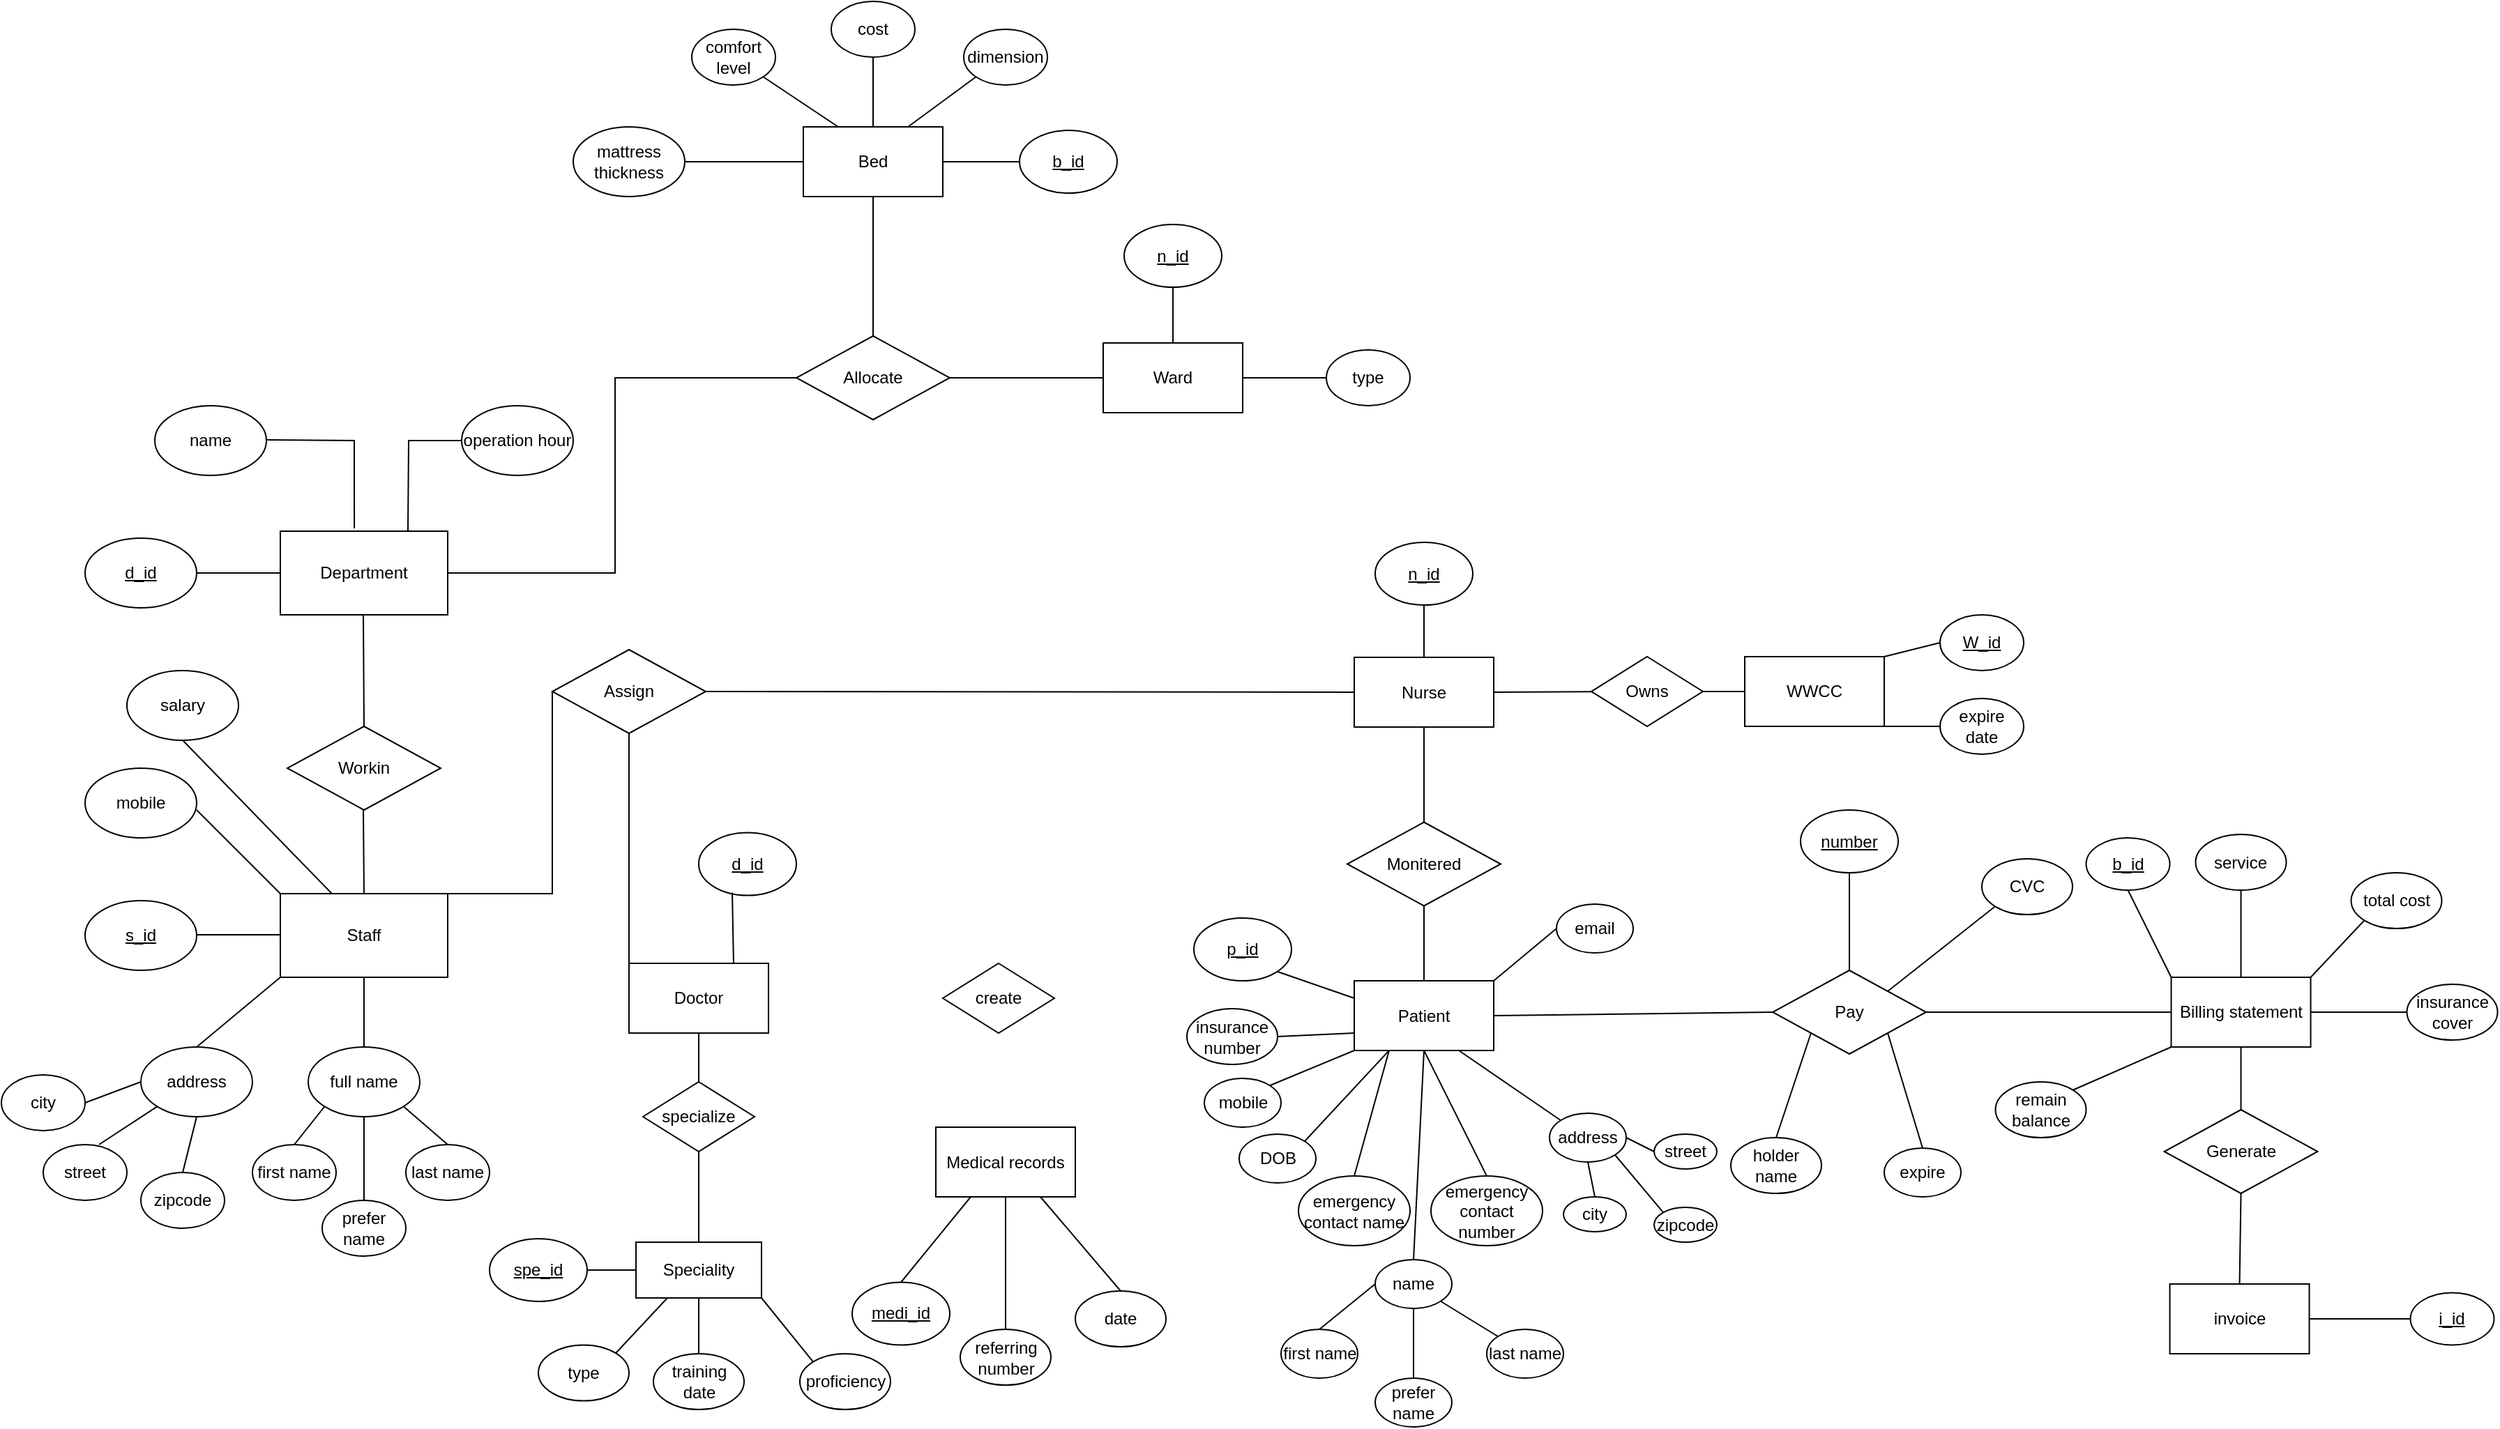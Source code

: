 <mxfile version="24.7.7">
  <diagram name="第 1 页" id="l8nAImhA_V3-tAAv8bX_">
    <mxGraphModel dx="1949" dy="593" grid="1" gridSize="10" guides="1" tooltips="1" connect="1" arrows="1" fold="1" page="1" pageScale="1" pageWidth="827" pageHeight="1169" math="0" shadow="0">
      <root>
        <mxCell id="0" />
        <mxCell id="1" parent="0" />
        <mxCell id="PQxb19GPP4Mwg28GRMJL-1" value="Department" style="rounded=0;whiteSpace=wrap;html=1;" parent="1" vertex="1">
          <mxGeometry x="30" y="510" width="120" height="60" as="geometry" />
        </mxCell>
        <mxCell id="PQxb19GPP4Mwg28GRMJL-2" value="&lt;u&gt;d_id&lt;/u&gt;" style="ellipse;whiteSpace=wrap;html=1;" parent="1" vertex="1">
          <mxGeometry x="-110" y="515" width="80" height="50" as="geometry" />
        </mxCell>
        <mxCell id="PQxb19GPP4Mwg28GRMJL-4" value="" style="endArrow=none;html=1;rounded=0;entryX=0;entryY=0.5;entryDx=0;entryDy=0;exitX=1;exitY=0.5;exitDx=0;exitDy=0;" parent="1" source="PQxb19GPP4Mwg28GRMJL-2" target="PQxb19GPP4Mwg28GRMJL-1" edge="1">
          <mxGeometry width="50" height="50" relative="1" as="geometry">
            <mxPoint x="-20" y="540" as="sourcePoint" />
            <mxPoint x="20" y="539.5" as="targetPoint" />
          </mxGeometry>
        </mxCell>
        <mxCell id="PQxb19GPP4Mwg28GRMJL-5" value="name" style="ellipse;whiteSpace=wrap;html=1;" parent="1" vertex="1">
          <mxGeometry x="-60" y="420" width="80" height="50" as="geometry" />
        </mxCell>
        <mxCell id="PQxb19GPP4Mwg28GRMJL-6" value="" style="endArrow=none;html=1;rounded=0;entryX=0.442;entryY=-0.033;entryDx=0;entryDy=0;exitX=1;exitY=0.5;exitDx=0;exitDy=0;entryPerimeter=0;" parent="1" target="PQxb19GPP4Mwg28GRMJL-1" edge="1">
          <mxGeometry width="50" height="50" relative="1" as="geometry">
            <mxPoint x="20" y="444.5" as="sourcePoint" />
            <mxPoint x="80" y="444.5" as="targetPoint" />
            <Array as="points">
              <mxPoint x="83" y="445" />
            </Array>
          </mxGeometry>
        </mxCell>
        <mxCell id="PQxb19GPP4Mwg28GRMJL-7" value="operation hour" style="ellipse;whiteSpace=wrap;html=1;" parent="1" vertex="1">
          <mxGeometry x="160" y="420" width="80" height="50" as="geometry" />
        </mxCell>
        <mxCell id="PQxb19GPP4Mwg28GRMJL-9" value="" style="endArrow=none;html=1;rounded=0;entryX=0.442;entryY=-0.033;entryDx=0;entryDy=0;exitX=0;exitY=0.5;exitDx=0;exitDy=0;entryPerimeter=0;" parent="1" source="PQxb19GPP4Mwg28GRMJL-7" edge="1">
          <mxGeometry width="50" height="50" relative="1" as="geometry">
            <mxPoint x="58.5" y="446.5" as="sourcePoint" />
            <mxPoint x="121.5" y="510" as="targetPoint" />
            <Array as="points">
              <mxPoint x="122" y="445" />
            </Array>
          </mxGeometry>
        </mxCell>
        <mxCell id="PQxb19GPP4Mwg28GRMJL-10" value="Staff" style="rounded=0;whiteSpace=wrap;html=1;" parent="1" vertex="1">
          <mxGeometry x="30" y="770" width="120" height="60" as="geometry" />
        </mxCell>
        <mxCell id="PQxb19GPP4Mwg28GRMJL-11" value="&lt;u&gt;s_id&lt;/u&gt;" style="ellipse;whiteSpace=wrap;html=1;" parent="1" vertex="1">
          <mxGeometry x="-110" y="775" width="80" height="50" as="geometry" />
        </mxCell>
        <mxCell id="PQxb19GPP4Mwg28GRMJL-12" value="" style="endArrow=none;html=1;rounded=0;entryX=0;entryY=0.5;entryDx=0;entryDy=0;exitX=1;exitY=0.5;exitDx=0;exitDy=0;" parent="1" edge="1">
          <mxGeometry width="50" height="50" relative="1" as="geometry">
            <mxPoint x="-30" y="799.5" as="sourcePoint" />
            <mxPoint x="30" y="799.5" as="targetPoint" />
          </mxGeometry>
        </mxCell>
        <mxCell id="PQxb19GPP4Mwg28GRMJL-13" value="Workin" style="rhombus;whiteSpace=wrap;html=1;" parent="1" vertex="1">
          <mxGeometry x="35" y="650" width="110" height="60" as="geometry" />
        </mxCell>
        <mxCell id="PQxb19GPP4Mwg28GRMJL-14" value="" style="endArrow=none;html=1;rounded=0;exitX=0.5;exitY=0;exitDx=0;exitDy=0;" parent="1" source="PQxb19GPP4Mwg28GRMJL-13" edge="1">
          <mxGeometry width="50" height="50" relative="1" as="geometry">
            <mxPoint x="89.5" y="640" as="sourcePoint" />
            <mxPoint x="89.5" y="570" as="targetPoint" />
          </mxGeometry>
        </mxCell>
        <mxCell id="PQxb19GPP4Mwg28GRMJL-15" value="" style="endArrow=none;html=1;rounded=0;exitX=0.5;exitY=0;exitDx=0;exitDy=0;" parent="1" source="PQxb19GPP4Mwg28GRMJL-10" edge="1">
          <mxGeometry width="50" height="50" relative="1" as="geometry">
            <mxPoint x="90" y="760" as="sourcePoint" />
            <mxPoint x="89.5" y="710" as="targetPoint" />
          </mxGeometry>
        </mxCell>
        <mxCell id="PQxb19GPP4Mwg28GRMJL-16" value="mobile" style="ellipse;whiteSpace=wrap;html=1;" parent="1" vertex="1">
          <mxGeometry x="-110" y="680" width="80" height="50" as="geometry" />
        </mxCell>
        <mxCell id="PQxb19GPP4Mwg28GRMJL-17" value="" style="endArrow=none;html=1;rounded=0;exitX=0;exitY=0;exitDx=0;exitDy=0;" parent="1" source="PQxb19GPP4Mwg28GRMJL-10" edge="1">
          <mxGeometry width="50" height="50" relative="1" as="geometry">
            <mxPoint x="20" y="760" as="sourcePoint" />
            <mxPoint x="-30" y="710" as="targetPoint" />
          </mxGeometry>
        </mxCell>
        <mxCell id="PQxb19GPP4Mwg28GRMJL-18" value="salary" style="ellipse;whiteSpace=wrap;html=1;" parent="1" vertex="1">
          <mxGeometry x="-80" y="610" width="80" height="50" as="geometry" />
        </mxCell>
        <mxCell id="PQxb19GPP4Mwg28GRMJL-19" value="" style="endArrow=none;html=1;rounded=0;exitX=0.308;exitY=0;exitDx=0;exitDy=0;exitPerimeter=0;" parent="1" source="PQxb19GPP4Mwg28GRMJL-10" edge="1">
          <mxGeometry width="50" height="50" relative="1" as="geometry">
            <mxPoint x="20" y="720" as="sourcePoint" />
            <mxPoint x="-40" y="660" as="targetPoint" />
          </mxGeometry>
        </mxCell>
        <mxCell id="PQxb19GPP4Mwg28GRMJL-20" value="address" style="ellipse;whiteSpace=wrap;html=1;" parent="1" vertex="1">
          <mxGeometry x="-70" y="880" width="80" height="50" as="geometry" />
        </mxCell>
        <mxCell id="PQxb19GPP4Mwg28GRMJL-21" value="" style="endArrow=none;html=1;rounded=0;entryX=0;entryY=1;entryDx=0;entryDy=0;" parent="1" target="PQxb19GPP4Mwg28GRMJL-10" edge="1">
          <mxGeometry width="50" height="50" relative="1" as="geometry">
            <mxPoint x="-30" y="880" as="sourcePoint" />
            <mxPoint x="20" y="830" as="targetPoint" />
          </mxGeometry>
        </mxCell>
        <mxCell id="PQxb19GPP4Mwg28GRMJL-22" value="city" style="ellipse;whiteSpace=wrap;html=1;" parent="1" vertex="1">
          <mxGeometry x="-170" y="900" width="60" height="40" as="geometry" />
        </mxCell>
        <mxCell id="PQxb19GPP4Mwg28GRMJL-23" value="street" style="ellipse;whiteSpace=wrap;html=1;" parent="1" vertex="1">
          <mxGeometry x="-140" y="950" width="60" height="40" as="geometry" />
        </mxCell>
        <mxCell id="PQxb19GPP4Mwg28GRMJL-24" value="zipcode" style="ellipse;whiteSpace=wrap;html=1;" parent="1" vertex="1">
          <mxGeometry x="-70" y="970" width="60" height="40" as="geometry" />
        </mxCell>
        <mxCell id="PQxb19GPP4Mwg28GRMJL-25" value="" style="endArrow=none;html=1;rounded=0;entryX=0;entryY=0.5;entryDx=0;entryDy=0;" parent="1" target="PQxb19GPP4Mwg28GRMJL-20" edge="1">
          <mxGeometry width="50" height="50" relative="1" as="geometry">
            <mxPoint x="-110" y="920" as="sourcePoint" />
            <mxPoint x="-60" y="870" as="targetPoint" />
          </mxGeometry>
        </mxCell>
        <mxCell id="PQxb19GPP4Mwg28GRMJL-26" value="" style="endArrow=none;html=1;rounded=0;entryX=0;entryY=1;entryDx=0;entryDy=0;" parent="1" target="PQxb19GPP4Mwg28GRMJL-20" edge="1">
          <mxGeometry width="50" height="50" relative="1" as="geometry">
            <mxPoint x="-100" y="950" as="sourcePoint" />
            <mxPoint x="-60" y="935" as="targetPoint" />
          </mxGeometry>
        </mxCell>
        <mxCell id="PQxb19GPP4Mwg28GRMJL-28" value="" style="endArrow=none;html=1;rounded=0;entryX=0.5;entryY=1;entryDx=0;entryDy=0;exitX=0.5;exitY=0;exitDx=0;exitDy=0;" parent="1" source="PQxb19GPP4Mwg28GRMJL-24" target="PQxb19GPP4Mwg28GRMJL-20" edge="1">
          <mxGeometry width="50" height="50" relative="1" as="geometry">
            <mxPoint x="30" y="990" as="sourcePoint" />
            <mxPoint x="80" y="940" as="targetPoint" />
          </mxGeometry>
        </mxCell>
        <mxCell id="PQxb19GPP4Mwg28GRMJL-29" value="full name" style="ellipse;whiteSpace=wrap;html=1;" parent="1" vertex="1">
          <mxGeometry x="50" y="880" width="80" height="50" as="geometry" />
        </mxCell>
        <mxCell id="PQxb19GPP4Mwg28GRMJL-30" value="" style="endArrow=none;html=1;rounded=0;entryX=0.5;entryY=1;entryDx=0;entryDy=0;exitX=0.5;exitY=0;exitDx=0;exitDy=0;" parent="1" source="PQxb19GPP4Mwg28GRMJL-29" target="PQxb19GPP4Mwg28GRMJL-10" edge="1">
          <mxGeometry width="50" height="50" relative="1" as="geometry">
            <mxPoint x="150" y="880" as="sourcePoint" />
            <mxPoint x="200" y="830" as="targetPoint" />
          </mxGeometry>
        </mxCell>
        <mxCell id="PQxb19GPP4Mwg28GRMJL-31" value="first name" style="ellipse;whiteSpace=wrap;html=1;" parent="1" vertex="1">
          <mxGeometry x="10" y="950" width="60" height="40" as="geometry" />
        </mxCell>
        <mxCell id="PQxb19GPP4Mwg28GRMJL-32" value="" style="endArrow=none;html=1;rounded=0;exitX=0.5;exitY=0;exitDx=0;exitDy=0;entryX=0;entryY=1;entryDx=0;entryDy=0;" parent="1" source="PQxb19GPP4Mwg28GRMJL-31" target="PQxb19GPP4Mwg28GRMJL-29" edge="1">
          <mxGeometry width="50" height="50" relative="1" as="geometry">
            <mxPoint x="200" y="970" as="sourcePoint" />
            <mxPoint x="250" y="920" as="targetPoint" />
          </mxGeometry>
        </mxCell>
        <mxCell id="PQxb19GPP4Mwg28GRMJL-33" value="last name" style="ellipse;whiteSpace=wrap;html=1;" parent="1" vertex="1">
          <mxGeometry x="120" y="950" width="60" height="40" as="geometry" />
        </mxCell>
        <mxCell id="PQxb19GPP4Mwg28GRMJL-34" value="" style="endArrow=none;html=1;rounded=0;entryX=1;entryY=1;entryDx=0;entryDy=0;exitX=0.5;exitY=0;exitDx=0;exitDy=0;" parent="1" source="PQxb19GPP4Mwg28GRMJL-33" target="PQxb19GPP4Mwg28GRMJL-29" edge="1">
          <mxGeometry width="50" height="50" relative="1" as="geometry">
            <mxPoint x="190" y="930" as="sourcePoint" />
            <mxPoint x="240" y="880" as="targetPoint" />
          </mxGeometry>
        </mxCell>
        <mxCell id="PQxb19GPP4Mwg28GRMJL-35" value="prefer name" style="ellipse;whiteSpace=wrap;html=1;" parent="1" vertex="1">
          <mxGeometry x="60" y="990" width="60" height="40" as="geometry" />
        </mxCell>
        <mxCell id="PQxb19GPP4Mwg28GRMJL-36" value="" style="endArrow=none;html=1;rounded=0;entryX=0.5;entryY=1;entryDx=0;entryDy=0;exitX=0.5;exitY=0;exitDx=0;exitDy=0;" parent="1" source="PQxb19GPP4Mwg28GRMJL-35" target="PQxb19GPP4Mwg28GRMJL-29" edge="1">
          <mxGeometry width="50" height="50" relative="1" as="geometry">
            <mxPoint x="60" y="1000" as="sourcePoint" />
            <mxPoint x="110" y="950" as="targetPoint" />
          </mxGeometry>
        </mxCell>
        <mxCell id="PQxb19GPP4Mwg28GRMJL-37" value="Assign" style="rhombus;whiteSpace=wrap;html=1;" parent="1" vertex="1">
          <mxGeometry x="225" y="595" width="110" height="60" as="geometry" />
        </mxCell>
        <mxCell id="PQxb19GPP4Mwg28GRMJL-39" value="Nurse" style="rounded=0;whiteSpace=wrap;html=1;" parent="1" vertex="1">
          <mxGeometry x="800" y="600.5" width="100" height="50" as="geometry" />
        </mxCell>
        <mxCell id="PQxb19GPP4Mwg28GRMJL-40" value="" style="endArrow=none;html=1;rounded=0;entryX=0;entryY=0.5;entryDx=0;entryDy=0;exitX=1;exitY=0.5;exitDx=0;exitDy=0;" parent="1" source="PQxb19GPP4Mwg28GRMJL-37" target="PQxb19GPP4Mwg28GRMJL-39" edge="1">
          <mxGeometry width="50" height="50" relative="1" as="geometry">
            <mxPoint x="340" y="650" as="sourcePoint" />
            <mxPoint x="390" y="600" as="targetPoint" />
          </mxGeometry>
        </mxCell>
        <mxCell id="PQxb19GPP4Mwg28GRMJL-41" value="&lt;u&gt;n_id&lt;/u&gt;" style="ellipse;whiteSpace=wrap;html=1;" parent="1" vertex="1">
          <mxGeometry x="815" y="518" width="70" height="45" as="geometry" />
        </mxCell>
        <mxCell id="PQxb19GPP4Mwg28GRMJL-42" value="" style="endArrow=none;html=1;rounded=0;entryX=0.5;entryY=1;entryDx=0;entryDy=0;exitX=0.5;exitY=0;exitDx=0;exitDy=0;" parent="1" source="PQxb19GPP4Mwg28GRMJL-39" target="PQxb19GPP4Mwg28GRMJL-41" edge="1">
          <mxGeometry width="50" height="50" relative="1" as="geometry">
            <mxPoint x="710" y="580.5" as="sourcePoint" />
            <mxPoint x="760" y="530.5" as="targetPoint" />
          </mxGeometry>
        </mxCell>
        <mxCell id="PQxb19GPP4Mwg28GRMJL-43" value="WWCC" style="rounded=0;whiteSpace=wrap;html=1;" parent="1" vertex="1">
          <mxGeometry x="1080" y="600" width="100" height="50" as="geometry" />
        </mxCell>
        <mxCell id="PQxb19GPP4Mwg28GRMJL-45" value="&lt;u&gt;W_id&lt;/u&gt;" style="ellipse;whiteSpace=wrap;html=1;" parent="1" vertex="1">
          <mxGeometry x="1220" y="570" width="60" height="40" as="geometry" />
        </mxCell>
        <mxCell id="PQxb19GPP4Mwg28GRMJL-46" value="" style="endArrow=none;html=1;rounded=0;exitX=1;exitY=0;exitDx=0;exitDy=0;entryX=0;entryY=0.5;entryDx=0;entryDy=0;" parent="1" source="PQxb19GPP4Mwg28GRMJL-43" target="PQxb19GPP4Mwg28GRMJL-45" edge="1">
          <mxGeometry width="50" height="50" relative="1" as="geometry">
            <mxPoint x="1110" y="550" as="sourcePoint" />
            <mxPoint x="1160" y="500" as="targetPoint" />
          </mxGeometry>
        </mxCell>
        <mxCell id="PQxb19GPP4Mwg28GRMJL-47" value="expire date" style="ellipse;whiteSpace=wrap;html=1;" parent="1" vertex="1">
          <mxGeometry x="1220" y="630" width="60" height="40" as="geometry" />
        </mxCell>
        <mxCell id="PQxb19GPP4Mwg28GRMJL-48" value="" style="endArrow=none;html=1;rounded=0;exitX=1;exitY=1;exitDx=0;exitDy=0;entryX=0;entryY=0.5;entryDx=0;entryDy=0;" parent="1" source="PQxb19GPP4Mwg28GRMJL-43" target="PQxb19GPP4Mwg28GRMJL-47" edge="1">
          <mxGeometry width="50" height="50" relative="1" as="geometry">
            <mxPoint x="1040" y="840" as="sourcePoint" />
            <mxPoint x="1090" y="790" as="targetPoint" />
          </mxGeometry>
        </mxCell>
        <mxCell id="PQxb19GPP4Mwg28GRMJL-49" value="Doctor" style="rounded=0;whiteSpace=wrap;html=1;" parent="1" vertex="1">
          <mxGeometry x="280" y="820" width="100" height="50" as="geometry" />
        </mxCell>
        <mxCell id="PQxb19GPP4Mwg28GRMJL-50" value="&lt;u&gt;d_id&lt;/u&gt;" style="ellipse;whiteSpace=wrap;html=1;" parent="1" vertex="1">
          <mxGeometry x="330" y="726.25" width="70" height="45" as="geometry" />
        </mxCell>
        <mxCell id="PQxb19GPP4Mwg28GRMJL-52" value="" style="endArrow=none;html=1;rounded=0;exitX=0.75;exitY=0;exitDx=0;exitDy=0;entryX=0.343;entryY=0.956;entryDx=0;entryDy=0;entryPerimeter=0;" parent="1" source="PQxb19GPP4Mwg28GRMJL-49" target="PQxb19GPP4Mwg28GRMJL-50" edge="1">
          <mxGeometry width="50" height="50" relative="1" as="geometry">
            <mxPoint x="510" y="860" as="sourcePoint" />
            <mxPoint x="560" y="810" as="targetPoint" />
          </mxGeometry>
        </mxCell>
        <mxCell id="PQxb19GPP4Mwg28GRMJL-53" value="Owns" style="rhombus;whiteSpace=wrap;html=1;" parent="1" vertex="1">
          <mxGeometry x="970" y="600" width="80" height="50" as="geometry" />
        </mxCell>
        <mxCell id="PQxb19GPP4Mwg28GRMJL-54" value="" style="endArrow=none;html=1;rounded=0;exitX=1;exitY=0.5;exitDx=0;exitDy=0;" parent="1" source="PQxb19GPP4Mwg28GRMJL-39" target="PQxb19GPP4Mwg28GRMJL-53" edge="1">
          <mxGeometry width="50" height="50" relative="1" as="geometry">
            <mxPoint x="550" y="730" as="sourcePoint" />
            <mxPoint x="600" y="680" as="targetPoint" />
          </mxGeometry>
        </mxCell>
        <mxCell id="PQxb19GPP4Mwg28GRMJL-55" value="" style="endArrow=none;html=1;rounded=0;exitX=1;exitY=0.5;exitDx=0;exitDy=0;entryX=0;entryY=0.5;entryDx=0;entryDy=0;" parent="1" source="PQxb19GPP4Mwg28GRMJL-53" target="PQxb19GPP4Mwg28GRMJL-43" edge="1">
          <mxGeometry width="50" height="50" relative="1" as="geometry">
            <mxPoint x="1070" y="710" as="sourcePoint" />
            <mxPoint x="1110" y="710" as="targetPoint" />
          </mxGeometry>
        </mxCell>
        <mxCell id="PQxb19GPP4Mwg28GRMJL-56" value="specialize" style="rhombus;whiteSpace=wrap;html=1;" parent="1" vertex="1">
          <mxGeometry x="290" y="905" width="80" height="50" as="geometry" />
        </mxCell>
        <mxCell id="PQxb19GPP4Mwg28GRMJL-57" value="" style="endArrow=none;html=1;rounded=0;exitX=0.5;exitY=1;exitDx=0;exitDy=0;entryX=0.5;entryY=0;entryDx=0;entryDy=0;" parent="1" source="PQxb19GPP4Mwg28GRMJL-49" target="PQxb19GPP4Mwg28GRMJL-56" edge="1">
          <mxGeometry width="50" height="50" relative="1" as="geometry">
            <mxPoint x="300" y="1020" as="sourcePoint" />
            <mxPoint x="350" y="970" as="targetPoint" />
          </mxGeometry>
        </mxCell>
        <mxCell id="PQxb19GPP4Mwg28GRMJL-58" value="Speciality" style="rounded=0;whiteSpace=wrap;html=1;" parent="1" vertex="1">
          <mxGeometry x="285" y="1020" width="90" height="40" as="geometry" />
        </mxCell>
        <mxCell id="PQxb19GPP4Mwg28GRMJL-59" value="" style="endArrow=none;html=1;rounded=0;entryX=0.5;entryY=1;entryDx=0;entryDy=0;exitX=0.5;exitY=0;exitDx=0;exitDy=0;" parent="1" source="PQxb19GPP4Mwg28GRMJL-58" target="PQxb19GPP4Mwg28GRMJL-56" edge="1">
          <mxGeometry width="50" height="50" relative="1" as="geometry">
            <mxPoint x="210" y="1090" as="sourcePoint" />
            <mxPoint x="260" y="1040" as="targetPoint" />
          </mxGeometry>
        </mxCell>
        <mxCell id="PQxb19GPP4Mwg28GRMJL-60" value="&lt;u&gt;spe_id&lt;/u&gt;" style="ellipse;whiteSpace=wrap;html=1;" parent="1" vertex="1">
          <mxGeometry x="180" y="1017.5" width="70" height="45" as="geometry" />
        </mxCell>
        <mxCell id="PQxb19GPP4Mwg28GRMJL-61" value="" style="endArrow=none;html=1;rounded=0;exitX=1;exitY=0.5;exitDx=0;exitDy=0;entryX=0;entryY=0.5;entryDx=0;entryDy=0;" parent="1" source="PQxb19GPP4Mwg28GRMJL-60" target="PQxb19GPP4Mwg28GRMJL-58" edge="1">
          <mxGeometry width="50" height="50" relative="1" as="geometry">
            <mxPoint x="280" y="1140" as="sourcePoint" />
            <mxPoint x="330" y="1090" as="targetPoint" />
          </mxGeometry>
        </mxCell>
        <mxCell id="PQxb19GPP4Mwg28GRMJL-63" value="type" style="ellipse;whiteSpace=wrap;html=1;" parent="1" vertex="1">
          <mxGeometry x="215" y="1093.75" width="65" height="40" as="geometry" />
        </mxCell>
        <mxCell id="PQxb19GPP4Mwg28GRMJL-64" value="" style="endArrow=none;html=1;rounded=0;exitX=1;exitY=0;exitDx=0;exitDy=0;entryX=0.25;entryY=1;entryDx=0;entryDy=0;" parent="1" source="PQxb19GPP4Mwg28GRMJL-63" target="PQxb19GPP4Mwg28GRMJL-58" edge="1">
          <mxGeometry width="50" height="50" relative="1" as="geometry">
            <mxPoint x="420" y="1150" as="sourcePoint" />
            <mxPoint x="470" y="1100" as="targetPoint" />
          </mxGeometry>
        </mxCell>
        <mxCell id="PQxb19GPP4Mwg28GRMJL-65" value="training date" style="ellipse;whiteSpace=wrap;html=1;" parent="1" vertex="1">
          <mxGeometry x="297.5" y="1100" width="65" height="40" as="geometry" />
        </mxCell>
        <mxCell id="PQxb19GPP4Mwg28GRMJL-66" value="" style="endArrow=none;html=1;rounded=0;exitX=0.5;exitY=1;exitDx=0;exitDy=0;entryX=0.5;entryY=0;entryDx=0;entryDy=0;" parent="1" source="PQxb19GPP4Mwg28GRMJL-58" target="PQxb19GPP4Mwg28GRMJL-65" edge="1">
          <mxGeometry width="50" height="50" relative="1" as="geometry">
            <mxPoint x="490" y="1120" as="sourcePoint" />
            <mxPoint x="540" y="1070" as="targetPoint" />
          </mxGeometry>
        </mxCell>
        <mxCell id="PQxb19GPP4Mwg28GRMJL-67" value="proficiency" style="ellipse;whiteSpace=wrap;html=1;" parent="1" vertex="1">
          <mxGeometry x="402.5" y="1100" width="65" height="40" as="geometry" />
        </mxCell>
        <mxCell id="PQxb19GPP4Mwg28GRMJL-68" value="" style="endArrow=none;html=1;rounded=0;exitX=1;exitY=1;exitDx=0;exitDy=0;entryX=0;entryY=0;entryDx=0;entryDy=0;" parent="1" source="PQxb19GPP4Mwg28GRMJL-58" target="PQxb19GPP4Mwg28GRMJL-67" edge="1">
          <mxGeometry width="50" height="50" relative="1" as="geometry">
            <mxPoint x="480" y="1050" as="sourcePoint" />
            <mxPoint x="530" y="1000" as="targetPoint" />
          </mxGeometry>
        </mxCell>
        <mxCell id="Fp78hbJ8yBMcF1NIp28f-1" value="Allocate" style="rhombus;whiteSpace=wrap;html=1;" parent="1" vertex="1">
          <mxGeometry x="400" y="370" width="110" height="60" as="geometry" />
        </mxCell>
        <mxCell id="Fp78hbJ8yBMcF1NIp28f-2" value="" style="endArrow=none;html=1;rounded=0;exitX=1;exitY=0.5;exitDx=0;exitDy=0;entryX=0;entryY=0.5;entryDx=0;entryDy=0;" parent="1" source="PQxb19GPP4Mwg28GRMJL-1" target="Fp78hbJ8yBMcF1NIp28f-1" edge="1">
          <mxGeometry width="50" height="50" relative="1" as="geometry">
            <mxPoint x="210" y="550" as="sourcePoint" />
            <mxPoint x="260" y="500" as="targetPoint" />
            <Array as="points">
              <mxPoint x="270" y="540" />
              <mxPoint x="270" y="400" />
            </Array>
          </mxGeometry>
        </mxCell>
        <mxCell id="Fp78hbJ8yBMcF1NIp28f-3" value="Ward" style="rounded=0;whiteSpace=wrap;html=1;" parent="1" vertex="1">
          <mxGeometry x="620" y="375" width="100" height="50" as="geometry" />
        </mxCell>
        <mxCell id="Fp78hbJ8yBMcF1NIp28f-4" value="" style="endArrow=none;html=1;rounded=0;exitX=1;exitY=0.5;exitDx=0;exitDy=0;entryX=0;entryY=0.5;entryDx=0;entryDy=0;" parent="1" source="Fp78hbJ8yBMcF1NIp28f-1" target="Fp78hbJ8yBMcF1NIp28f-3" edge="1">
          <mxGeometry width="50" height="50" relative="1" as="geometry">
            <mxPoint x="520" y="300" as="sourcePoint" />
            <mxPoint x="570" y="250" as="targetPoint" />
          </mxGeometry>
        </mxCell>
        <mxCell id="Fp78hbJ8yBMcF1NIp28f-5" value="&lt;u&gt;n_id&lt;/u&gt;" style="ellipse;whiteSpace=wrap;html=1;" parent="1" vertex="1">
          <mxGeometry x="635" y="290" width="70" height="45" as="geometry" />
        </mxCell>
        <mxCell id="Fp78hbJ8yBMcF1NIp28f-6" value="" style="endArrow=none;html=1;rounded=0;exitX=0.5;exitY=0;exitDx=0;exitDy=0;entryX=0.5;entryY=1;entryDx=0;entryDy=0;" parent="1" source="Fp78hbJ8yBMcF1NIp28f-3" target="Fp78hbJ8yBMcF1NIp28f-5" edge="1">
          <mxGeometry width="50" height="50" relative="1" as="geometry">
            <mxPoint x="470" y="330" as="sourcePoint" />
            <mxPoint x="520" y="280" as="targetPoint" />
          </mxGeometry>
        </mxCell>
        <mxCell id="Fp78hbJ8yBMcF1NIp28f-7" value="type" style="ellipse;whiteSpace=wrap;html=1;" parent="1" vertex="1">
          <mxGeometry x="780" y="380" width="60" height="40" as="geometry" />
        </mxCell>
        <mxCell id="Fp78hbJ8yBMcF1NIp28f-8" value="" style="endArrow=none;html=1;rounded=0;exitX=1;exitY=0.5;exitDx=0;exitDy=0;entryX=0;entryY=0.5;entryDx=0;entryDy=0;" parent="1" source="Fp78hbJ8yBMcF1NIp28f-3" target="Fp78hbJ8yBMcF1NIp28f-7" edge="1">
          <mxGeometry width="50" height="50" relative="1" as="geometry">
            <mxPoint x="740" y="360" as="sourcePoint" />
            <mxPoint x="790" y="310" as="targetPoint" />
          </mxGeometry>
        </mxCell>
        <mxCell id="Fp78hbJ8yBMcF1NIp28f-9" value="Bed" style="rounded=0;whiteSpace=wrap;html=1;" parent="1" vertex="1">
          <mxGeometry x="405" y="220" width="100" height="50" as="geometry" />
        </mxCell>
        <mxCell id="Fp78hbJ8yBMcF1NIp28f-10" value="" style="endArrow=none;html=1;rounded=0;exitX=0.5;exitY=0;exitDx=0;exitDy=0;entryX=0.5;entryY=1;entryDx=0;entryDy=0;" parent="1" source="Fp78hbJ8yBMcF1NIp28f-1" target="Fp78hbJ8yBMcF1NIp28f-9" edge="1">
          <mxGeometry width="50" height="50" relative="1" as="geometry">
            <mxPoint x="260" y="350" as="sourcePoint" />
            <mxPoint x="310" y="300" as="targetPoint" />
          </mxGeometry>
        </mxCell>
        <mxCell id="Fp78hbJ8yBMcF1NIp28f-11" value="&lt;u&gt;b_id&lt;/u&gt;" style="ellipse;whiteSpace=wrap;html=1;" parent="1" vertex="1">
          <mxGeometry x="560" y="222.5" width="70" height="45" as="geometry" />
        </mxCell>
        <mxCell id="Fp78hbJ8yBMcF1NIp28f-13" value="" style="endArrow=none;html=1;rounded=0;exitX=1;exitY=0.5;exitDx=0;exitDy=0;entryX=0;entryY=0.5;entryDx=0;entryDy=0;" parent="1" source="Fp78hbJ8yBMcF1NIp28f-9" target="Fp78hbJ8yBMcF1NIp28f-11" edge="1">
          <mxGeometry width="50" height="50" relative="1" as="geometry">
            <mxPoint x="470" y="170" as="sourcePoint" />
            <mxPoint x="520" y="120" as="targetPoint" />
          </mxGeometry>
        </mxCell>
        <mxCell id="Fp78hbJ8yBMcF1NIp28f-14" value="dimension" style="ellipse;whiteSpace=wrap;html=1;" parent="1" vertex="1">
          <mxGeometry x="520" y="150" width="60" height="40" as="geometry" />
        </mxCell>
        <mxCell id="Fp78hbJ8yBMcF1NIp28f-15" value="" style="endArrow=none;html=1;rounded=0;exitX=0.75;exitY=0;exitDx=0;exitDy=0;entryX=0;entryY=1;entryDx=0;entryDy=0;" parent="1" source="Fp78hbJ8yBMcF1NIp28f-9" target="Fp78hbJ8yBMcF1NIp28f-14" edge="1">
          <mxGeometry width="50" height="50" relative="1" as="geometry">
            <mxPoint x="350" y="180" as="sourcePoint" />
            <mxPoint x="400" y="130" as="targetPoint" />
          </mxGeometry>
        </mxCell>
        <mxCell id="Fp78hbJ8yBMcF1NIp28f-16" value="cost" style="ellipse;whiteSpace=wrap;html=1;" parent="1" vertex="1">
          <mxGeometry x="425" y="130" width="60" height="40" as="geometry" />
        </mxCell>
        <mxCell id="Fp78hbJ8yBMcF1NIp28f-17" value="" style="endArrow=none;html=1;rounded=0;exitX=0.5;exitY=0;exitDx=0;exitDy=0;entryX=0.5;entryY=1;entryDx=0;entryDy=0;" parent="1" source="Fp78hbJ8yBMcF1NIp28f-9" target="Fp78hbJ8yBMcF1NIp28f-16" edge="1">
          <mxGeometry width="50" height="50" relative="1" as="geometry">
            <mxPoint x="330" y="230" as="sourcePoint" />
            <mxPoint x="380" y="180" as="targetPoint" />
          </mxGeometry>
        </mxCell>
        <mxCell id="Fp78hbJ8yBMcF1NIp28f-18" value="comfort level" style="ellipse;whiteSpace=wrap;html=1;" parent="1" vertex="1">
          <mxGeometry x="325" y="150" width="60" height="40" as="geometry" />
        </mxCell>
        <mxCell id="Fp78hbJ8yBMcF1NIp28f-19" value="" style="endArrow=none;html=1;rounded=0;exitX=0.25;exitY=0;exitDx=0;exitDy=0;entryX=1;entryY=1;entryDx=0;entryDy=0;" parent="1" source="Fp78hbJ8yBMcF1NIp28f-9" target="Fp78hbJ8yBMcF1NIp28f-18" edge="1">
          <mxGeometry width="50" height="50" relative="1" as="geometry">
            <mxPoint x="260" y="270" as="sourcePoint" />
            <mxPoint x="310" y="220" as="targetPoint" />
          </mxGeometry>
        </mxCell>
        <mxCell id="Fp78hbJ8yBMcF1NIp28f-20" value="mattress thickness" style="ellipse;whiteSpace=wrap;html=1;" parent="1" vertex="1">
          <mxGeometry x="240" y="220" width="80" height="50" as="geometry" />
        </mxCell>
        <mxCell id="Fp78hbJ8yBMcF1NIp28f-21" value="" style="endArrow=none;html=1;rounded=0;exitX=1;exitY=0.5;exitDx=0;exitDy=0;entryX=0;entryY=0.5;entryDx=0;entryDy=0;" parent="1" source="Fp78hbJ8yBMcF1NIp28f-20" target="Fp78hbJ8yBMcF1NIp28f-9" edge="1">
          <mxGeometry width="50" height="50" relative="1" as="geometry">
            <mxPoint x="360" y="350" as="sourcePoint" />
            <mxPoint x="410" y="300" as="targetPoint" />
          </mxGeometry>
        </mxCell>
        <mxCell id="Fp78hbJ8yBMcF1NIp28f-22" value="Patient" style="rounded=0;whiteSpace=wrap;html=1;" parent="1" vertex="1">
          <mxGeometry x="800" y="832.5" width="100" height="50" as="geometry" />
        </mxCell>
        <mxCell id="Fp78hbJ8yBMcF1NIp28f-23" value="Monitered" style="rhombus;whiteSpace=wrap;html=1;" parent="1" vertex="1">
          <mxGeometry x="795" y="718.75" width="110" height="60" as="geometry" />
        </mxCell>
        <mxCell id="Fp78hbJ8yBMcF1NIp28f-25" value="&lt;u&gt;p_id&lt;/u&gt;" style="ellipse;whiteSpace=wrap;html=1;" parent="1" vertex="1">
          <mxGeometry x="685" y="787.5" width="70" height="45" as="geometry" />
        </mxCell>
        <mxCell id="Fp78hbJ8yBMcF1NIp28f-26" value="" style="endArrow=none;html=1;rounded=0;exitX=1;exitY=1;exitDx=0;exitDy=0;entryX=0;entryY=0.25;entryDx=0;entryDy=0;" parent="1" source="Fp78hbJ8yBMcF1NIp28f-25" target="Fp78hbJ8yBMcF1NIp28f-22" edge="1">
          <mxGeometry width="50" height="50" relative="1" as="geometry">
            <mxPoint x="755" y="942.5" as="sourcePoint" />
            <mxPoint x="805" y="892.5" as="targetPoint" />
          </mxGeometry>
        </mxCell>
        <mxCell id="Fp78hbJ8yBMcF1NIp28f-27" value="insurance number" style="ellipse;whiteSpace=wrap;html=1;" parent="1" vertex="1">
          <mxGeometry x="680" y="852.5" width="65" height="40" as="geometry" />
        </mxCell>
        <mxCell id="Fp78hbJ8yBMcF1NIp28f-28" value="" style="endArrow=none;html=1;rounded=0;entryX=0;entryY=0.75;entryDx=0;entryDy=0;exitX=1;exitY=0.5;exitDx=0;exitDy=0;" parent="1" source="Fp78hbJ8yBMcF1NIp28f-27" target="Fp78hbJ8yBMcF1NIp28f-22" edge="1">
          <mxGeometry width="50" height="50" relative="1" as="geometry">
            <mxPoint x="735" y="972.5" as="sourcePoint" />
            <mxPoint x="785" y="922.5" as="targetPoint" />
          </mxGeometry>
        </mxCell>
        <mxCell id="Fp78hbJ8yBMcF1NIp28f-29" value="" style="endArrow=none;html=1;rounded=0;exitX=0.5;exitY=1;exitDx=0;exitDy=0;entryX=0.5;entryY=0;entryDx=0;entryDy=0;" parent="1" source="Fp78hbJ8yBMcF1NIp28f-23" target="Fp78hbJ8yBMcF1NIp28f-22" edge="1">
          <mxGeometry width="50" height="50" relative="1" as="geometry">
            <mxPoint x="895" y="782.5" as="sourcePoint" />
            <mxPoint x="945" y="732.5" as="targetPoint" />
          </mxGeometry>
        </mxCell>
        <mxCell id="Fp78hbJ8yBMcF1NIp28f-30" value="mobile" style="ellipse;whiteSpace=wrap;html=1;" parent="1" vertex="1">
          <mxGeometry x="692.5" y="902.5" width="55" height="35" as="geometry" />
        </mxCell>
        <mxCell id="Fp78hbJ8yBMcF1NIp28f-31" value="" style="endArrow=none;html=1;rounded=0;exitX=1;exitY=0;exitDx=0;exitDy=0;entryX=0;entryY=1;entryDx=0;entryDy=0;" parent="1" source="Fp78hbJ8yBMcF1NIp28f-30" target="Fp78hbJ8yBMcF1NIp28f-22" edge="1">
          <mxGeometry width="50" height="50" relative="1" as="geometry">
            <mxPoint x="825" y="962.5" as="sourcePoint" />
            <mxPoint x="875" y="912.5" as="targetPoint" />
          </mxGeometry>
        </mxCell>
        <mxCell id="Fp78hbJ8yBMcF1NIp28f-32" value="DOB" style="ellipse;whiteSpace=wrap;html=1;" parent="1" vertex="1">
          <mxGeometry x="717.5" y="942.5" width="55" height="35" as="geometry" />
        </mxCell>
        <mxCell id="Fp78hbJ8yBMcF1NIp28f-33" value="" style="endArrow=none;html=1;rounded=0;exitX=1;exitY=0;exitDx=0;exitDy=0;entryX=0.25;entryY=1;entryDx=0;entryDy=0;" parent="1" source="Fp78hbJ8yBMcF1NIp28f-32" target="Fp78hbJ8yBMcF1NIp28f-22" edge="1">
          <mxGeometry width="50" height="50" relative="1" as="geometry">
            <mxPoint x="825" y="982.5" as="sourcePoint" />
            <mxPoint x="875" y="932.5" as="targetPoint" />
          </mxGeometry>
        </mxCell>
        <mxCell id="Fp78hbJ8yBMcF1NIp28f-34" value="emergency contact name" style="ellipse;whiteSpace=wrap;html=1;" parent="1" vertex="1">
          <mxGeometry x="760" y="972.5" width="80" height="50" as="geometry" />
        </mxCell>
        <mxCell id="Fp78hbJ8yBMcF1NIp28f-35" value="" style="endArrow=none;html=1;rounded=0;exitX=0.5;exitY=0;exitDx=0;exitDy=0;entryX=0.25;entryY=1;entryDx=0;entryDy=0;" parent="1" source="Fp78hbJ8yBMcF1NIp28f-34" target="Fp78hbJ8yBMcF1NIp28f-22" edge="1">
          <mxGeometry width="50" height="50" relative="1" as="geometry">
            <mxPoint x="865" y="962.5" as="sourcePoint" />
            <mxPoint x="915" y="912.5" as="targetPoint" />
          </mxGeometry>
        </mxCell>
        <mxCell id="Fp78hbJ8yBMcF1NIp28f-36" value="emergency contact number" style="ellipse;whiteSpace=wrap;html=1;" parent="1" vertex="1">
          <mxGeometry x="855" y="972.5" width="80" height="50" as="geometry" />
        </mxCell>
        <mxCell id="Fp78hbJ8yBMcF1NIp28f-37" value="" style="endArrow=none;html=1;rounded=0;exitX=0.5;exitY=0;exitDx=0;exitDy=0;entryX=0.5;entryY=1;entryDx=0;entryDy=0;" parent="1" source="Fp78hbJ8yBMcF1NIp28f-36" target="Fp78hbJ8yBMcF1NIp28f-22" edge="1">
          <mxGeometry width="50" height="50" relative="1" as="geometry">
            <mxPoint x="935" y="972.5" as="sourcePoint" />
            <mxPoint x="985" y="922.5" as="targetPoint" />
          </mxGeometry>
        </mxCell>
        <mxCell id="Fp78hbJ8yBMcF1NIp28f-38" value="name" style="ellipse;whiteSpace=wrap;html=1;" parent="1" vertex="1">
          <mxGeometry x="815" y="1032.5" width="55" height="35" as="geometry" />
        </mxCell>
        <mxCell id="Fp78hbJ8yBMcF1NIp28f-39" value="" style="endArrow=none;html=1;rounded=0;exitX=0.5;exitY=0;exitDx=0;exitDy=0;entryX=0.5;entryY=1;entryDx=0;entryDy=0;" parent="1" source="Fp78hbJ8yBMcF1NIp28f-38" target="Fp78hbJ8yBMcF1NIp28f-22" edge="1">
          <mxGeometry width="50" height="50" relative="1" as="geometry">
            <mxPoint x="835" y="962.5" as="sourcePoint" />
            <mxPoint x="885" y="912.5" as="targetPoint" />
          </mxGeometry>
        </mxCell>
        <mxCell id="Fp78hbJ8yBMcF1NIp28f-40" value="first name" style="ellipse;whiteSpace=wrap;html=1;" parent="1" vertex="1">
          <mxGeometry x="747.5" y="1082.5" width="55" height="35" as="geometry" />
        </mxCell>
        <mxCell id="Fp78hbJ8yBMcF1NIp28f-41" value="" style="endArrow=none;html=1;rounded=0;exitX=0.5;exitY=0;exitDx=0;exitDy=0;entryX=0;entryY=0.5;entryDx=0;entryDy=0;" parent="1" source="Fp78hbJ8yBMcF1NIp28f-40" target="Fp78hbJ8yBMcF1NIp28f-38" edge="1">
          <mxGeometry width="50" height="50" relative="1" as="geometry">
            <mxPoint x="835" y="1162.5" as="sourcePoint" />
            <mxPoint x="885" y="1112.5" as="targetPoint" />
          </mxGeometry>
        </mxCell>
        <mxCell id="Fp78hbJ8yBMcF1NIp28f-42" value="prefer name" style="ellipse;whiteSpace=wrap;html=1;" parent="1" vertex="1">
          <mxGeometry x="815" y="1117.5" width="55" height="35" as="geometry" />
        </mxCell>
        <mxCell id="Fp78hbJ8yBMcF1NIp28f-43" value="" style="endArrow=none;html=1;rounded=0;exitX=0.5;exitY=0;exitDx=0;exitDy=0;entryX=0.5;entryY=1;entryDx=0;entryDy=0;" parent="1" source="Fp78hbJ8yBMcF1NIp28f-42" target="Fp78hbJ8yBMcF1NIp28f-38" edge="1">
          <mxGeometry width="50" height="50" relative="1" as="geometry">
            <mxPoint x="915" y="1102.5" as="sourcePoint" />
            <mxPoint x="965" y="1052.5" as="targetPoint" />
          </mxGeometry>
        </mxCell>
        <mxCell id="Fp78hbJ8yBMcF1NIp28f-44" value="last name" style="ellipse;whiteSpace=wrap;html=1;" parent="1" vertex="1">
          <mxGeometry x="895" y="1082.5" width="55" height="35" as="geometry" />
        </mxCell>
        <mxCell id="Fp78hbJ8yBMcF1NIp28f-45" value="" style="endArrow=none;html=1;rounded=0;exitX=0;exitY=0;exitDx=0;exitDy=0;entryX=1;entryY=1;entryDx=0;entryDy=0;" parent="1" source="Fp78hbJ8yBMcF1NIp28f-44" target="Fp78hbJ8yBMcF1NIp28f-38" edge="1">
          <mxGeometry width="50" height="50" relative="1" as="geometry">
            <mxPoint x="955" y="1062.5" as="sourcePoint" />
            <mxPoint x="1005" y="1012.5" as="targetPoint" />
          </mxGeometry>
        </mxCell>
        <mxCell id="Fp78hbJ8yBMcF1NIp28f-46" value="address" style="ellipse;whiteSpace=wrap;html=1;" parent="1" vertex="1">
          <mxGeometry x="940" y="927.5" width="55" height="35" as="geometry" />
        </mxCell>
        <mxCell id="Fp78hbJ8yBMcF1NIp28f-47" value="" style="endArrow=none;html=1;rounded=0;exitX=0;exitY=0;exitDx=0;exitDy=0;entryX=0.75;entryY=1;entryDx=0;entryDy=0;" parent="1" source="Fp78hbJ8yBMcF1NIp28f-46" target="Fp78hbJ8yBMcF1NIp28f-22" edge="1">
          <mxGeometry width="50" height="50" relative="1" as="geometry">
            <mxPoint x="955" y="852.5" as="sourcePoint" />
            <mxPoint x="1005" y="802.5" as="targetPoint" />
          </mxGeometry>
        </mxCell>
        <mxCell id="Fp78hbJ8yBMcF1NIp28f-48" value="city" style="ellipse;whiteSpace=wrap;html=1;" parent="1" vertex="1">
          <mxGeometry x="950" y="987.5" width="45" height="25" as="geometry" />
        </mxCell>
        <mxCell id="Fp78hbJ8yBMcF1NIp28f-49" value="" style="endArrow=none;html=1;rounded=0;exitX=0.5;exitY=0;exitDx=0;exitDy=0;entryX=0.5;entryY=1;entryDx=0;entryDy=0;" parent="1" source="Fp78hbJ8yBMcF1NIp28f-48" target="Fp78hbJ8yBMcF1NIp28f-46" edge="1">
          <mxGeometry width="50" height="50" relative="1" as="geometry">
            <mxPoint x="1025" y="922.5" as="sourcePoint" />
            <mxPoint x="1075" y="872.5" as="targetPoint" />
          </mxGeometry>
        </mxCell>
        <mxCell id="Fp78hbJ8yBMcF1NIp28f-50" value="street" style="ellipse;whiteSpace=wrap;html=1;" parent="1" vertex="1">
          <mxGeometry x="1015" y="942.5" width="45" height="25" as="geometry" />
        </mxCell>
        <mxCell id="Fp78hbJ8yBMcF1NIp28f-51" value="" style="endArrow=none;html=1;rounded=0;exitX=1;exitY=0.5;exitDx=0;exitDy=0;entryX=0;entryY=0.5;entryDx=0;entryDy=0;" parent="1" source="Fp78hbJ8yBMcF1NIp28f-46" target="Fp78hbJ8yBMcF1NIp28f-50" edge="1">
          <mxGeometry width="50" height="50" relative="1" as="geometry">
            <mxPoint x="1015" y="892.5" as="sourcePoint" />
            <mxPoint x="1065" y="842.5" as="targetPoint" />
          </mxGeometry>
        </mxCell>
        <mxCell id="Fp78hbJ8yBMcF1NIp28f-52" value="zipcode" style="ellipse;whiteSpace=wrap;html=1;" parent="1" vertex="1">
          <mxGeometry x="1015" y="995" width="45" height="25" as="geometry" />
        </mxCell>
        <mxCell id="Fp78hbJ8yBMcF1NIp28f-53" value="" style="endArrow=none;html=1;rounded=0;exitX=1;exitY=1;exitDx=0;exitDy=0;entryX=0;entryY=0;entryDx=0;entryDy=0;" parent="1" source="Fp78hbJ8yBMcF1NIp28f-46" target="Fp78hbJ8yBMcF1NIp28f-52" edge="1">
          <mxGeometry width="50" height="50" relative="1" as="geometry">
            <mxPoint x="1075" y="982.5" as="sourcePoint" />
            <mxPoint x="1125" y="932.5" as="targetPoint" />
          </mxGeometry>
        </mxCell>
        <mxCell id="Fp78hbJ8yBMcF1NIp28f-54" value="email" style="ellipse;whiteSpace=wrap;html=1;" parent="1" vertex="1">
          <mxGeometry x="945" y="777.5" width="55" height="35" as="geometry" />
        </mxCell>
        <mxCell id="Fp78hbJ8yBMcF1NIp28f-55" value="" style="endArrow=none;html=1;rounded=0;exitX=1;exitY=0;exitDx=0;exitDy=0;entryX=0;entryY=0.5;entryDx=0;entryDy=0;" parent="1" source="Fp78hbJ8yBMcF1NIp28f-22" target="Fp78hbJ8yBMcF1NIp28f-54" edge="1">
          <mxGeometry width="50" height="50" relative="1" as="geometry">
            <mxPoint x="895" y="802.5" as="sourcePoint" />
            <mxPoint x="945" y="752.5" as="targetPoint" />
          </mxGeometry>
        </mxCell>
        <mxCell id="Fp78hbJ8yBMcF1NIp28f-56" value="Pay" style="rhombus;whiteSpace=wrap;html=1;" parent="1" vertex="1">
          <mxGeometry x="1100" y="825" width="110" height="60" as="geometry" />
        </mxCell>
        <mxCell id="Fp78hbJ8yBMcF1NIp28f-57" value="" style="endArrow=none;html=1;rounded=0;exitX=1;exitY=0.5;exitDx=0;exitDy=0;entryX=0;entryY=0.5;entryDx=0;entryDy=0;" parent="1" source="Fp78hbJ8yBMcF1NIp28f-22" target="Fp78hbJ8yBMcF1NIp28f-56" edge="1">
          <mxGeometry width="50" height="50" relative="1" as="geometry">
            <mxPoint x="800" y="870" as="sourcePoint" />
            <mxPoint x="850" y="820" as="targetPoint" />
          </mxGeometry>
        </mxCell>
        <mxCell id="Fp78hbJ8yBMcF1NIp28f-58" value="&lt;u&gt;number&lt;/u&gt;" style="ellipse;whiteSpace=wrap;html=1;" parent="1" vertex="1">
          <mxGeometry x="1120" y="710" width="70" height="45" as="geometry" />
        </mxCell>
        <mxCell id="Fp78hbJ8yBMcF1NIp28f-59" value="" style="endArrow=none;html=1;rounded=0;exitX=0.5;exitY=0;exitDx=0;exitDy=0;entryX=0.5;entryY=1;entryDx=0;entryDy=0;" parent="1" source="Fp78hbJ8yBMcF1NIp28f-56" target="Fp78hbJ8yBMcF1NIp28f-58" edge="1">
          <mxGeometry width="50" height="50" relative="1" as="geometry">
            <mxPoint x="1230" y="810" as="sourcePoint" />
            <mxPoint x="1280" y="760" as="targetPoint" />
          </mxGeometry>
        </mxCell>
        <mxCell id="Fp78hbJ8yBMcF1NIp28f-60" value="CVC" style="ellipse;whiteSpace=wrap;html=1;" parent="1" vertex="1">
          <mxGeometry x="1250" y="745" width="65" height="40" as="geometry" />
        </mxCell>
        <mxCell id="Fp78hbJ8yBMcF1NIp28f-61" value="" style="endArrow=none;html=1;rounded=0;entryX=0;entryY=1;entryDx=0;entryDy=0;exitX=1;exitY=0;exitDx=0;exitDy=0;" parent="1" source="Fp78hbJ8yBMcF1NIp28f-56" target="Fp78hbJ8yBMcF1NIp28f-60" edge="1">
          <mxGeometry width="50" height="50" relative="1" as="geometry">
            <mxPoint x="1240" y="890" as="sourcePoint" />
            <mxPoint x="1290" y="840" as="targetPoint" />
          </mxGeometry>
        </mxCell>
        <mxCell id="Fp78hbJ8yBMcF1NIp28f-62" value="holder name" style="ellipse;whiteSpace=wrap;html=1;" parent="1" vertex="1">
          <mxGeometry x="1070" y="945" width="65" height="40" as="geometry" />
        </mxCell>
        <mxCell id="Fp78hbJ8yBMcF1NIp28f-63" value="" style="endArrow=none;html=1;rounded=0;exitX=0.5;exitY=0;exitDx=0;exitDy=0;entryX=0;entryY=1;entryDx=0;entryDy=0;" parent="1" source="Fp78hbJ8yBMcF1NIp28f-62" target="Fp78hbJ8yBMcF1NIp28f-56" edge="1">
          <mxGeometry width="50" height="50" relative="1" as="geometry">
            <mxPoint x="1220" y="970" as="sourcePoint" />
            <mxPoint x="1270" y="920" as="targetPoint" />
          </mxGeometry>
        </mxCell>
        <mxCell id="Fp78hbJ8yBMcF1NIp28f-64" value="expire" style="ellipse;whiteSpace=wrap;html=1;" parent="1" vertex="1">
          <mxGeometry x="1180" y="952.5" width="55" height="35" as="geometry" />
        </mxCell>
        <mxCell id="Fp78hbJ8yBMcF1NIp28f-65" value="" style="endArrow=none;html=1;rounded=0;exitX=1;exitY=1;exitDx=0;exitDy=0;entryX=0.5;entryY=0;entryDx=0;entryDy=0;" parent="1" source="Fp78hbJ8yBMcF1NIp28f-56" target="Fp78hbJ8yBMcF1NIp28f-64" edge="1">
          <mxGeometry width="50" height="50" relative="1" as="geometry">
            <mxPoint x="1230" y="930" as="sourcePoint" />
            <mxPoint x="1280" y="880" as="targetPoint" />
          </mxGeometry>
        </mxCell>
        <mxCell id="Fp78hbJ8yBMcF1NIp28f-66" value="Billing statement" style="rounded=0;whiteSpace=wrap;html=1;" parent="1" vertex="1">
          <mxGeometry x="1385.76" y="830" width="100" height="50" as="geometry" />
        </mxCell>
        <mxCell id="Fp78hbJ8yBMcF1NIp28f-67" value="&lt;u&gt;b_id&lt;/u&gt;" style="ellipse;whiteSpace=wrap;html=1;" parent="1" vertex="1">
          <mxGeometry x="1324.76" y="730" width="60" height="37.5" as="geometry" />
        </mxCell>
        <mxCell id="Fp78hbJ8yBMcF1NIp28f-68" value="" style="endArrow=none;html=1;rounded=0;entryX=0.5;entryY=1;entryDx=0;entryDy=0;exitX=0;exitY=0;exitDx=0;exitDy=0;" parent="1" source="Fp78hbJ8yBMcF1NIp28f-66" target="Fp78hbJ8yBMcF1NIp28f-67" edge="1">
          <mxGeometry width="50" height="50" relative="1" as="geometry">
            <mxPoint x="1294.76" y="900" as="sourcePoint" />
            <mxPoint x="1344.76" y="850" as="targetPoint" />
          </mxGeometry>
        </mxCell>
        <mxCell id="Fp78hbJ8yBMcF1NIp28f-69" value="service" style="ellipse;whiteSpace=wrap;html=1;" parent="1" vertex="1">
          <mxGeometry x="1403.26" y="727.5" width="65" height="40" as="geometry" />
        </mxCell>
        <mxCell id="Fp78hbJ8yBMcF1NIp28f-70" value="" style="endArrow=none;html=1;rounded=0;exitX=0.5;exitY=0;exitDx=0;exitDy=0;entryX=0.5;entryY=1;entryDx=0;entryDy=0;" parent="1" source="Fp78hbJ8yBMcF1NIp28f-66" target="Fp78hbJ8yBMcF1NIp28f-69" edge="1">
          <mxGeometry width="50" height="50" relative="1" as="geometry">
            <mxPoint x="1484.76" y="810" as="sourcePoint" />
            <mxPoint x="1534.76" y="760" as="targetPoint" />
          </mxGeometry>
        </mxCell>
        <mxCell id="Fp78hbJ8yBMcF1NIp28f-71" value="total cost" style="ellipse;whiteSpace=wrap;html=1;" parent="1" vertex="1">
          <mxGeometry x="1514.76" y="755" width="65" height="40" as="geometry" />
        </mxCell>
        <mxCell id="Fp78hbJ8yBMcF1NIp28f-72" value="" style="endArrow=none;html=1;rounded=0;exitX=1;exitY=0;exitDx=0;exitDy=0;entryX=0;entryY=1;entryDx=0;entryDy=0;" parent="1" source="Fp78hbJ8yBMcF1NIp28f-66" target="Fp78hbJ8yBMcF1NIp28f-71" edge="1">
          <mxGeometry width="50" height="50" relative="1" as="geometry">
            <mxPoint x="1574.76" y="870" as="sourcePoint" />
            <mxPoint x="1624.76" y="820" as="targetPoint" />
          </mxGeometry>
        </mxCell>
        <mxCell id="Fp78hbJ8yBMcF1NIp28f-73" value="insurance cover" style="ellipse;whiteSpace=wrap;html=1;" parent="1" vertex="1">
          <mxGeometry x="1554.76" y="835" width="65" height="40" as="geometry" />
        </mxCell>
        <mxCell id="Fp78hbJ8yBMcF1NIp28f-74" value="" style="endArrow=none;html=1;rounded=0;exitX=1;exitY=0.5;exitDx=0;exitDy=0;entryX=0;entryY=0.5;entryDx=0;entryDy=0;" parent="1" source="Fp78hbJ8yBMcF1NIp28f-66" target="Fp78hbJ8yBMcF1NIp28f-73" edge="1">
          <mxGeometry width="50" height="50" relative="1" as="geometry">
            <mxPoint x="1504.76" y="980" as="sourcePoint" />
            <mxPoint x="1554.76" y="930" as="targetPoint" />
          </mxGeometry>
        </mxCell>
        <mxCell id="Fp78hbJ8yBMcF1NIp28f-75" value="remain balance" style="ellipse;whiteSpace=wrap;html=1;" parent="1" vertex="1">
          <mxGeometry x="1259.76" y="905" width="65" height="40" as="geometry" />
        </mxCell>
        <mxCell id="Fp78hbJ8yBMcF1NIp28f-77" value="Generate" style="rhombus;whiteSpace=wrap;html=1;" parent="1" vertex="1">
          <mxGeometry x="1380.76" y="925" width="110" height="60" as="geometry" />
        </mxCell>
        <mxCell id="Fp78hbJ8yBMcF1NIp28f-78" value="" style="endArrow=none;html=1;rounded=0;exitX=1;exitY=0.5;exitDx=0;exitDy=0;entryX=0;entryY=0.5;entryDx=0;entryDy=0;" parent="1" source="Fp78hbJ8yBMcF1NIp28f-56" target="Fp78hbJ8yBMcF1NIp28f-66" edge="1">
          <mxGeometry width="50" height="50" relative="1" as="geometry">
            <mxPoint x="1110" y="880" as="sourcePoint" />
            <mxPoint x="1160" y="830" as="targetPoint" />
          </mxGeometry>
        </mxCell>
        <mxCell id="Fp78hbJ8yBMcF1NIp28f-79" value="" style="endArrow=none;html=1;rounded=0;exitX=1;exitY=0;exitDx=0;exitDy=0;entryX=0;entryY=1;entryDx=0;entryDy=0;" parent="1" source="Fp78hbJ8yBMcF1NIp28f-75" target="Fp78hbJ8yBMcF1NIp28f-66" edge="1">
          <mxGeometry width="50" height="50" relative="1" as="geometry">
            <mxPoint x="1319.996" y="910.709" as="sourcePoint" />
            <mxPoint x="1424.76" y="910" as="targetPoint" />
          </mxGeometry>
        </mxCell>
        <mxCell id="Fp78hbJ8yBMcF1NIp28f-80" value="" style="endArrow=none;html=1;rounded=0;exitX=0.5;exitY=0;exitDx=0;exitDy=0;entryX=0.5;entryY=1;entryDx=0;entryDy=0;" parent="1" source="Fp78hbJ8yBMcF1NIp28f-77" target="Fp78hbJ8yBMcF1NIp28f-66" edge="1">
          <mxGeometry width="50" height="50" relative="1" as="geometry">
            <mxPoint x="1544.76" y="980" as="sourcePoint" />
            <mxPoint x="1594.76" y="930" as="targetPoint" />
          </mxGeometry>
        </mxCell>
        <mxCell id="Fp78hbJ8yBMcF1NIp28f-81" value="invoice" style="rounded=0;whiteSpace=wrap;html=1;" parent="1" vertex="1">
          <mxGeometry x="1384.76" y="1050" width="100" height="50" as="geometry" />
        </mxCell>
        <mxCell id="Fp78hbJ8yBMcF1NIp28f-83" value="&lt;u&gt;i_id&lt;/u&gt;" style="ellipse;whiteSpace=wrap;html=1;" parent="1" vertex="1">
          <mxGeometry x="1557.26" y="1056.25" width="60" height="37.5" as="geometry" />
        </mxCell>
        <mxCell id="Fp78hbJ8yBMcF1NIp28f-84" value="" style="endArrow=none;html=1;rounded=0;entryX=0.5;entryY=1;entryDx=0;entryDy=0;exitX=0.5;exitY=0;exitDx=0;exitDy=0;" parent="1" source="Fp78hbJ8yBMcF1NIp28f-81" target="Fp78hbJ8yBMcF1NIp28f-77" edge="1">
          <mxGeometry width="50" height="50" relative="1" as="geometry">
            <mxPoint x="1294.76" y="1060" as="sourcePoint" />
            <mxPoint x="1344.76" y="1010" as="targetPoint" />
          </mxGeometry>
        </mxCell>
        <mxCell id="Fp78hbJ8yBMcF1NIp28f-85" value="" style="endArrow=none;html=1;rounded=0;entryX=0;entryY=0.5;entryDx=0;entryDy=0;exitX=1;exitY=0.5;exitDx=0;exitDy=0;" parent="1" source="Fp78hbJ8yBMcF1NIp28f-81" target="Fp78hbJ8yBMcF1NIp28f-83" edge="1">
          <mxGeometry width="50" height="50" relative="1" as="geometry">
            <mxPoint x="1494.76" y="1140" as="sourcePoint" />
            <mxPoint x="1544.76" y="1090" as="targetPoint" />
          </mxGeometry>
        </mxCell>
        <mxCell id="xk815vzm4cih1Hz6IBo3-2" value="" style="endArrow=none;html=1;rounded=0;exitX=1;exitY=0;exitDx=0;exitDy=0;entryX=0;entryY=0.5;entryDx=0;entryDy=0;" edge="1" parent="1" source="PQxb19GPP4Mwg28GRMJL-10" target="PQxb19GPP4Mwg28GRMJL-37">
          <mxGeometry width="50" height="50" relative="1" as="geometry">
            <mxPoint x="180" y="750" as="sourcePoint" />
            <mxPoint x="230" y="700" as="targetPoint" />
            <Array as="points">
              <mxPoint x="225" y="770" />
            </Array>
          </mxGeometry>
        </mxCell>
        <mxCell id="xk815vzm4cih1Hz6IBo3-3" value="" style="endArrow=none;html=1;rounded=0;entryX=0.5;entryY=1;entryDx=0;entryDy=0;exitX=0;exitY=0;exitDx=0;exitDy=0;" edge="1" parent="1" source="PQxb19GPP4Mwg28GRMJL-49" target="PQxb19GPP4Mwg28GRMJL-37">
          <mxGeometry width="50" height="50" relative="1" as="geometry">
            <mxPoint x="250" y="780" as="sourcePoint" />
            <mxPoint x="300" y="730" as="targetPoint" />
          </mxGeometry>
        </mxCell>
        <mxCell id="xk815vzm4cih1Hz6IBo3-5" value="" style="endArrow=none;html=1;rounded=0;entryX=0.5;entryY=1;entryDx=0;entryDy=0;exitX=0.5;exitY=0;exitDx=0;exitDy=0;" edge="1" parent="1" source="Fp78hbJ8yBMcF1NIp28f-23" target="PQxb19GPP4Mwg28GRMJL-39">
          <mxGeometry width="50" height="50" relative="1" as="geometry">
            <mxPoint x="690" y="730" as="sourcePoint" />
            <mxPoint x="740" y="680" as="targetPoint" />
          </mxGeometry>
        </mxCell>
        <mxCell id="xk815vzm4cih1Hz6IBo3-6" value="create" style="rhombus;whiteSpace=wrap;html=1;" vertex="1" parent="1">
          <mxGeometry x="505" y="820" width="80" height="50" as="geometry" />
        </mxCell>
        <mxCell id="xk815vzm4cih1Hz6IBo3-7" value="Medical records" style="rounded=0;whiteSpace=wrap;html=1;" vertex="1" parent="1">
          <mxGeometry x="500" y="937.5" width="100" height="50" as="geometry" />
        </mxCell>
        <mxCell id="xk815vzm4cih1Hz6IBo3-8" value="&lt;u&gt;medi_id&lt;/u&gt;" style="ellipse;whiteSpace=wrap;html=1;" vertex="1" parent="1">
          <mxGeometry x="440" y="1048.75" width="70" height="45" as="geometry" />
        </mxCell>
        <mxCell id="xk815vzm4cih1Hz6IBo3-9" value="referring number" style="ellipse;whiteSpace=wrap;html=1;" vertex="1" parent="1">
          <mxGeometry x="517.5" y="1082.5" width="65" height="40" as="geometry" />
        </mxCell>
        <mxCell id="xk815vzm4cih1Hz6IBo3-10" value="date" style="ellipse;whiteSpace=wrap;html=1;" vertex="1" parent="1">
          <mxGeometry x="600" y="1055" width="65" height="40" as="geometry" />
        </mxCell>
        <mxCell id="xk815vzm4cih1Hz6IBo3-11" value="" style="endArrow=none;html=1;rounded=0;exitX=0.5;exitY=0;exitDx=0;exitDy=0;entryX=0.25;entryY=1;entryDx=0;entryDy=0;" edge="1" parent="1" source="xk815vzm4cih1Hz6IBo3-8" target="xk815vzm4cih1Hz6IBo3-7">
          <mxGeometry width="50" height="50" relative="1" as="geometry">
            <mxPoint x="430" y="1030" as="sourcePoint" />
            <mxPoint x="480" y="980" as="targetPoint" />
          </mxGeometry>
        </mxCell>
        <mxCell id="xk815vzm4cih1Hz6IBo3-12" value="" style="endArrow=none;html=1;rounded=0;exitX=0.5;exitY=0;exitDx=0;exitDy=0;entryX=0.5;entryY=1;entryDx=0;entryDy=0;" edge="1" parent="1" source="xk815vzm4cih1Hz6IBo3-9" target="xk815vzm4cih1Hz6IBo3-7">
          <mxGeometry width="50" height="50" relative="1" as="geometry">
            <mxPoint x="530" y="1070" as="sourcePoint" />
            <mxPoint x="580" y="1020" as="targetPoint" />
          </mxGeometry>
        </mxCell>
        <mxCell id="xk815vzm4cih1Hz6IBo3-13" value="" style="endArrow=none;html=1;rounded=0;entryX=0.75;entryY=1;entryDx=0;entryDy=0;exitX=0.5;exitY=0;exitDx=0;exitDy=0;" edge="1" parent="1" source="xk815vzm4cih1Hz6IBo3-10" target="xk815vzm4cih1Hz6IBo3-7">
          <mxGeometry width="50" height="50" relative="1" as="geometry">
            <mxPoint x="630" y="1030" as="sourcePoint" />
            <mxPoint x="680" y="980" as="targetPoint" />
          </mxGeometry>
        </mxCell>
      </root>
    </mxGraphModel>
  </diagram>
</mxfile>

